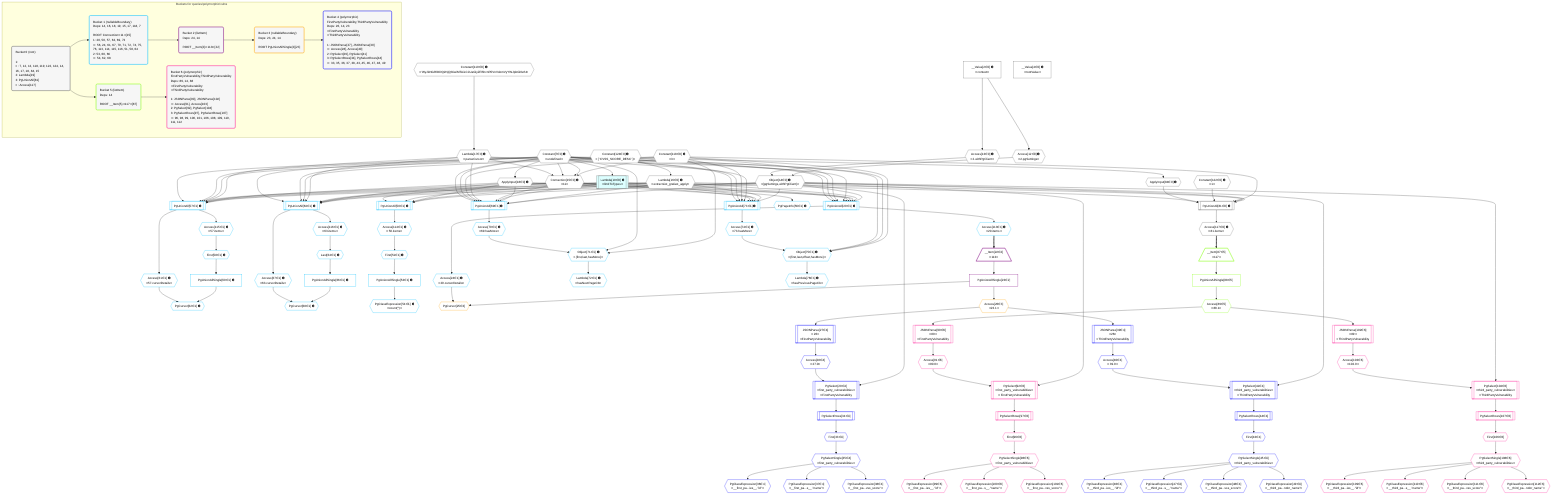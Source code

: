 %%{init: {'themeVariables': { 'fontSize': '12px'}}}%%
graph TD
    classDef path fill:#eee,stroke:#000,color:#000
    classDef plan fill:#fff,stroke-width:1px,color:#000
    classDef itemplan fill:#fff,stroke-width:2px,color:#000
    classDef unbatchedplan fill:#dff,stroke-width:1px,color:#000
    classDef sideeffectplan fill:#fcc,stroke-width:2px,color:#000
    classDef bucket fill:#f6f6f6,color:#000,stroke-width:2px,text-align:left


    %% plan dependencies
    PgUnionAll81[["PgUnionAll[81∈0] ➊"]]:::plan
    Object14{{"Object[14∈0] ➊<br />ᐸ{pgSettings,withPgClient}ᐳ"}}:::plan
    Lambda16{{"Lambda[16∈0] ➊<br />ᐸextractList_grafast_applyᐳ"}}:::plan
    Constant118{{"Constant[118∈0] ➊<br />ᐸ3ᐳ"}}:::plan
    Constant122{{"Constant[122∈0] ➊<br />ᐸ1ᐳ"}}:::plan
    ApplyInput84{{"ApplyInput[84∈0] ➊"}}:::plan
    Lambda19[["Lambda[19∈0] ➊<br />ᐸlimitToTypesᐳ"]]:::unbatchedplan
    Object14 & Lambda16 & Constant118 & Constant122 & ApplyInput84 & Lambda19 --> PgUnionAll81
    Connection15{{"Connection[15∈0] ➊<br />ᐸ11ᐳ"}}:::plan
    Constant7{{"Constant[7∈0] ➊<br />ᐸundefinedᐳ"}}:::plan
    Lambda17{{"Lambda[17∈0] ➊<br />ᐸparseCursorᐳ"}}:::plan
    Constant118 & Constant7 & Constant7 & Lambda17 --> Connection15
    Access12{{"Access[12∈0] ➊<br />ᐸ2.pgSettingsᐳ"}}:::plan
    Access13{{"Access[13∈0] ➊<br />ᐸ2.withPgClientᐳ"}}:::plan
    Access12 & Access13 --> Object14
    __Value2["__Value[2∈0] ➊<br />ᐸcontextᐳ"]:::plan
    __Value2 --> Access12
    __Value2 --> Access13
    Constant124{{"Constant[124∈0] ➊<br />ᐸ[ 'CVSS_SCORE_DESC' ]ᐳ"}}:::plan
    Constant124 --> Lambda16
    Constant119{{"Constant[119∈0] ➊<br />ᐸ'WyJkNGRlODQ2NjQ3IiwiMTAiLCJUaGlyZFBhcnR5VnVsbmVyYWJpbGl0eSIᐳ"}}:::plan
    Constant119 --> Lambda17
    ApplyInput18{{"ApplyInput[18∈0] ➊"}}:::plan
    Constant7 --> ApplyInput18
    Constant7 --> Lambda19
    Constant7 --> ApplyInput84
    Access117{{"Access[117∈0] ➊<br />ᐸ81.itemsᐳ"}}:::plan
    PgUnionAll81 --> Access117
    __Value4["__Value[4∈0] ➊<br />ᐸrootValueᐳ"]:::plan
    PgUnionAll20[["PgUnionAll[20∈1] ➊"]]:::plan
    Object14 & Lambda16 & ApplyInput18 & Lambda19 & Connection15 & Lambda17 & Constant118 & Constant7 & Constant7 --> PgUnionAll20
    PgUnionAll57[["PgUnionAll[57∈1] ➊"]]:::plan
    Object14 & Lambda16 & ApplyInput18 & Lambda19 & Connection15 & Lambda17 & Constant118 & Constant7 & Constant7 --> PgUnionAll57
    PgUnionAll63[["PgUnionAll[63∈1] ➊"]]:::plan
    Object14 & Lambda16 & ApplyInput18 & Lambda19 & Connection15 & Lambda17 & Constant118 & Constant7 & Constant7 --> PgUnionAll63
    PgUnionAll69[["PgUnionAll[69∈1] ➊"]]:::plan
    Object14 & Lambda16 & ApplyInput18 & Lambda19 & Connection15 & Lambda17 & Constant118 & Constant7 & Constant7 --> PgUnionAll69
    PgUnionAll73[["PgUnionAll[73∈1] ➊"]]:::plan
    Object14 & Lambda16 & ApplyInput18 & Lambda19 & Connection15 & Lambda17 & Constant118 & Constant7 & Constant7 --> PgUnionAll73
    PgUnionAll50[["PgUnionAll[50∈1] ➊"]]:::plan
    Object14 & Lambda16 & ApplyInput18 & Lambda19 & Connection15 --> PgUnionAll50
    Object75{{"Object[75∈1] ➊<br />ᐸ{first,last,offset,hasMore}ᐳ"}}:::plan
    Access74{{"Access[74∈1] ➊<br />ᐸ73.hasMoreᐳ"}}:::plan
    Constant118 & Constant7 & Constant7 & Access74 --> Object75
    Object71{{"Object[71∈1] ➊<br />ᐸ{first,last,hasMore}ᐳ"}}:::plan
    Access70{{"Access[70∈1] ➊<br />ᐸ69.hasMoreᐳ"}}:::plan
    Constant118 & Constant7 & Access70 --> Object71
    PgCursor62{{"PgCursor[62∈1] ➊"}}:::plan
    PgUnionAllSingle60["PgUnionAllSingle[60∈1] ➊"]:::plan
    Access61{{"Access[61∈1] ➊<br />ᐸ57.cursorDetailsᐳ"}}:::plan
    PgUnionAllSingle60 & Access61 --> PgCursor62
    PgCursor68{{"PgCursor[68∈1] ➊"}}:::plan
    PgUnionAllSingle66["PgUnionAllSingle[66∈1] ➊"]:::plan
    Access67{{"Access[67∈1] ➊<br />ᐸ63.cursorDetailsᐳ"}}:::plan
    PgUnionAllSingle66 & Access67 --> PgCursor68
    Access24{{"Access[24∈1] ➊<br />ᐸ20.cursorDetailsᐳ"}}:::plan
    PgUnionAll20 --> Access24
    First51{{"First[51∈1] ➊"}}:::plan
    Access114{{"Access[114∈1] ➊<br />ᐸ50.itemsᐳ"}}:::plan
    Access114 --> First51
    PgUnionAllSingle53["PgUnionAllSingle[53∈1] ➊"]:::plan
    First51 --> PgUnionAllSingle53
    PgClassExpression54{{"PgClassExpression[54∈1] ➊<br />ᐸcount(*)ᐳ"}}:::plan
    PgUnionAllSingle53 --> PgClassExpression54
    PgPageInfo56{{"PgPageInfo[56∈1] ➊"}}:::plan
    Connection15 --> PgPageInfo56
    First58{{"First[58∈1] ➊"}}:::plan
    Access115{{"Access[115∈1] ➊<br />ᐸ57.itemsᐳ"}}:::plan
    Access115 --> First58
    First58 --> PgUnionAllSingle60
    PgUnionAll57 --> Access61
    Last64{{"Last[64∈1] ➊"}}:::plan
    Access116{{"Access[116∈1] ➊<br />ᐸ63.itemsᐳ"}}:::plan
    Access116 --> Last64
    Last64 --> PgUnionAllSingle66
    PgUnionAll63 --> Access67
    PgUnionAll69 --> Access70
    Lambda72{{"Lambda[72∈1] ➊<br />ᐸhasNextPageCbᐳ"}}:::plan
    Object71 --> Lambda72
    PgUnionAll73 --> Access74
    Lambda76{{"Lambda[76∈1] ➊<br />ᐸhasPreviousPageCbᐳ"}}:::plan
    Object75 --> Lambda76
    Access113{{"Access[113∈1] ➊<br />ᐸ20.itemsᐳ"}}:::plan
    PgUnionAll20 --> Access113
    PgUnionAll50 --> Access114
    PgUnionAll57 --> Access115
    PgUnionAll63 --> Access116
    __Item22[/"__Item[22∈2]<br />ᐸ113ᐳ"\]:::itemplan
    Access113 ==> __Item22
    PgUnionAllSingle23["PgUnionAllSingle[23∈2]"]:::plan
    __Item22 --> PgUnionAllSingle23
    PgCursor25{{"PgCursor[25∈3]"}}:::plan
    PgUnionAllSingle23 & Access24 --> PgCursor25
    Access26{{"Access[26∈3]<br />ᐸ23.1ᐳ"}}:::plan
    PgUnionAllSingle23 --> Access26
    PgSelect29[["PgSelect[29∈4]<br />ᐸfirst_party_vulnerabilitiesᐳ<br />ᐳFirstPartyVulnerability"]]:::plan
    Access28{{"Access[28∈4]<br />ᐸ27.0ᐳ"}}:::plan
    Object14 & Access28 --> PgSelect29
    PgSelect41[["PgSelect[41∈4]<br />ᐸthird_party_vulnerabilitiesᐳ<br />ᐳThirdPartyVulnerability"]]:::plan
    Access40{{"Access[40∈4]<br />ᐸ39.0ᐳ"}}:::plan
    Object14 & Access40 --> PgSelect41
    JSONParse27[["JSONParse[27∈4]<br />ᐸ26ᐳ<br />ᐳFirstPartyVulnerability"]]:::plan
    Access26 --> JSONParse27
    JSONParse27 --> Access28
    First33{{"First[33∈4]"}}:::plan
    PgSelectRows34[["PgSelectRows[34∈4]"]]:::plan
    PgSelectRows34 --> First33
    PgSelect29 --> PgSelectRows34
    PgSelectSingle35{{"PgSelectSingle[35∈4]<br />ᐸfirst_party_vulnerabilitiesᐳ"}}:::plan
    First33 --> PgSelectSingle35
    PgClassExpression36{{"PgClassExpression[36∈4]<br />ᐸ__first_pa...ies__.”id”ᐳ"}}:::plan
    PgSelectSingle35 --> PgClassExpression36
    PgClassExpression37{{"PgClassExpression[37∈4]<br />ᐸ__first_pa...s__.”name”ᐳ"}}:::plan
    PgSelectSingle35 --> PgClassExpression37
    PgClassExpression38{{"PgClassExpression[38∈4]<br />ᐸ__first_pa...vss_score”ᐳ"}}:::plan
    PgSelectSingle35 --> PgClassExpression38
    JSONParse39[["JSONParse[39∈4]<br />ᐸ26ᐳ<br />ᐳThirdPartyVulnerability"]]:::plan
    Access26 --> JSONParse39
    JSONParse39 --> Access40
    First43{{"First[43∈4]"}}:::plan
    PgSelectRows44[["PgSelectRows[44∈4]"]]:::plan
    PgSelectRows44 --> First43
    PgSelect41 --> PgSelectRows44
    PgSelectSingle45{{"PgSelectSingle[45∈4]<br />ᐸthird_party_vulnerabilitiesᐳ"}}:::plan
    First43 --> PgSelectSingle45
    PgClassExpression46{{"PgClassExpression[46∈4]<br />ᐸ__third_pa...ies__.”id”ᐳ"}}:::plan
    PgSelectSingle45 --> PgClassExpression46
    PgClassExpression47{{"PgClassExpression[47∈4]<br />ᐸ__third_pa...s__.”name”ᐳ"}}:::plan
    PgSelectSingle45 --> PgClassExpression47
    PgClassExpression48{{"PgClassExpression[48∈4]<br />ᐸ__third_pa...vss_score”ᐳ"}}:::plan
    PgSelectSingle45 --> PgClassExpression48
    PgClassExpression49{{"PgClassExpression[49∈4]<br />ᐸ__third_pa...ndor_name”ᐳ"}}:::plan
    PgSelectSingle45 --> PgClassExpression49
    __Item87[/"__Item[87∈5]<br />ᐸ117ᐳ"\]:::itemplan
    Access117 ==> __Item87
    PgUnionAllSingle88["PgUnionAllSingle[88∈5]"]:::plan
    __Item87 --> PgUnionAllSingle88
    Access89{{"Access[89∈5]<br />ᐸ88.1ᐳ"}}:::plan
    PgUnionAllSingle88 --> Access89
    PgSelect92[["PgSelect[92∈6]<br />ᐸfirst_party_vulnerabilitiesᐳ<br />ᐳFirstPartyVulnerability"]]:::plan
    Access91{{"Access[91∈6]<br />ᐸ90.0ᐳ"}}:::plan
    Object14 & Access91 --> PgSelect92
    PgSelect104[["PgSelect[104∈6]<br />ᐸthird_party_vulnerabilitiesᐳ<br />ᐳThirdPartyVulnerability"]]:::plan
    Access103{{"Access[103∈6]<br />ᐸ102.0ᐳ"}}:::plan
    Object14 & Access103 --> PgSelect104
    JSONParse90[["JSONParse[90∈6]<br />ᐸ89ᐳ<br />ᐳFirstPartyVulnerability"]]:::plan
    Access89 --> JSONParse90
    JSONParse90 --> Access91
    First96{{"First[96∈6]"}}:::plan
    PgSelectRows97[["PgSelectRows[97∈6]"]]:::plan
    PgSelectRows97 --> First96
    PgSelect92 --> PgSelectRows97
    PgSelectSingle98{{"PgSelectSingle[98∈6]<br />ᐸfirst_party_vulnerabilitiesᐳ"}}:::plan
    First96 --> PgSelectSingle98
    PgClassExpression99{{"PgClassExpression[99∈6]<br />ᐸ__first_pa...ies__.”id”ᐳ"}}:::plan
    PgSelectSingle98 --> PgClassExpression99
    PgClassExpression100{{"PgClassExpression[100∈6]<br />ᐸ__first_pa...s__.”name”ᐳ"}}:::plan
    PgSelectSingle98 --> PgClassExpression100
    PgClassExpression101{{"PgClassExpression[101∈6]<br />ᐸ__first_pa...vss_score”ᐳ"}}:::plan
    PgSelectSingle98 --> PgClassExpression101
    JSONParse102[["JSONParse[102∈6]<br />ᐸ89ᐳ<br />ᐳThirdPartyVulnerability"]]:::plan
    Access89 --> JSONParse102
    JSONParse102 --> Access103
    First106{{"First[106∈6]"}}:::plan
    PgSelectRows107[["PgSelectRows[107∈6]"]]:::plan
    PgSelectRows107 --> First106
    PgSelect104 --> PgSelectRows107
    PgSelectSingle108{{"PgSelectSingle[108∈6]<br />ᐸthird_party_vulnerabilitiesᐳ"}}:::plan
    First106 --> PgSelectSingle108
    PgClassExpression109{{"PgClassExpression[109∈6]<br />ᐸ__third_pa...ies__.”id”ᐳ"}}:::plan
    PgSelectSingle108 --> PgClassExpression109
    PgClassExpression110{{"PgClassExpression[110∈6]<br />ᐸ__third_pa...s__.”name”ᐳ"}}:::plan
    PgSelectSingle108 --> PgClassExpression110
    PgClassExpression111{{"PgClassExpression[111∈6]<br />ᐸ__third_pa...vss_score”ᐳ"}}:::plan
    PgSelectSingle108 --> PgClassExpression111
    PgClassExpression112{{"PgClassExpression[112∈6]<br />ᐸ__third_pa...ndor_name”ᐳ"}}:::plan
    PgSelectSingle108 --> PgClassExpression112

    %% define steps

    subgraph "Buckets for queries/polymorphic/vulns"
    Bucket0("Bucket 0 (root)<br /><br />1: <br />ᐳ: 7, 12, 13, 118, 119, 122, 124, 14, 16, 17, 18, 84, 15<br />2: Lambda[19]<br />3: PgUnionAll[81]<br />ᐳ: Access[117]"):::bucket
    classDef bucket0 stroke:#696969
    class Bucket0,__Value2,__Value4,Constant7,Access12,Access13,Object14,Connection15,Lambda16,Lambda17,ApplyInput18,Lambda19,PgUnionAll81,ApplyInput84,Access117,Constant118,Constant119,Constant122,Constant124 bucket0
    Bucket1("Bucket 1 (nullableBoundary)<br />Deps: 14, 16, 18, 19, 15, 17, 118, 7<br /><br />ROOT Connectionᐸ11ᐳ[15]<br />1: 20, 50, 57, 63, 69, 73<br />ᐳ: 56, 24, 61, 67, 70, 71, 72, 74, 75, 76, 113, 114, 115, 116, 51, 58, 64<br />2: 53, 60, 66<br />ᐳ: 54, 62, 68"):::bucket
    classDef bucket1 stroke:#00bfff
    class Bucket1,PgUnionAll20,Access24,PgUnionAll50,First51,PgUnionAllSingle53,PgClassExpression54,PgPageInfo56,PgUnionAll57,First58,PgUnionAllSingle60,Access61,PgCursor62,PgUnionAll63,Last64,PgUnionAllSingle66,Access67,PgCursor68,PgUnionAll69,Access70,Object71,Lambda72,PgUnionAll73,Access74,Object75,Lambda76,Access113,Access114,Access115,Access116 bucket1
    Bucket2("Bucket 2 (listItem)<br />Deps: 24, 14<br /><br />ROOT __Item{2}ᐸ113ᐳ[22]"):::bucket
    classDef bucket2 stroke:#7f007f
    class Bucket2,__Item22,PgUnionAllSingle23 bucket2
    Bucket3("Bucket 3 (nullableBoundary)<br />Deps: 23, 24, 14<br /><br />ROOT PgUnionAllSingle{2}[23]"):::bucket
    classDef bucket3 stroke:#ffa500
    class Bucket3,PgCursor25,Access26 bucket3
    Bucket4("Bucket 4 (polymorphic)<br />FirstPartyVulnerability,ThirdPartyVulnerability<br />Deps: 26, 14, 23<br />ᐳFirstPartyVulnerability<br />ᐳThirdPartyVulnerability<br /><br />1: JSONParse[27], JSONParse[39]<br />ᐳ: Access[28], Access[40]<br />2: PgSelect[29], PgSelect[41]<br />3: PgSelectRows[34], PgSelectRows[44]<br />ᐳ: 33, 35, 36, 37, 38, 43, 45, 46, 47, 48, 49"):::bucket
    classDef bucket4 stroke:#0000ff
    class Bucket4,JSONParse27,Access28,PgSelect29,First33,PgSelectRows34,PgSelectSingle35,PgClassExpression36,PgClassExpression37,PgClassExpression38,JSONParse39,Access40,PgSelect41,First43,PgSelectRows44,PgSelectSingle45,PgClassExpression46,PgClassExpression47,PgClassExpression48,PgClassExpression49 bucket4
    Bucket5("Bucket 5 (listItem)<br />Deps: 14<br /><br />ROOT __Item{5}ᐸ117ᐳ[87]"):::bucket
    classDef bucket5 stroke:#7fff00
    class Bucket5,__Item87,PgUnionAllSingle88,Access89 bucket5
    Bucket6("Bucket 6 (polymorphic)<br />FirstPartyVulnerability,ThirdPartyVulnerability<br />Deps: 89, 14, 88<br />ᐳFirstPartyVulnerability<br />ᐳThirdPartyVulnerability<br /><br />1: JSONParse[90], JSONParse[102]<br />ᐳ: Access[91], Access[103]<br />2: PgSelect[92], PgSelect[104]<br />3: PgSelectRows[97], PgSelectRows[107]<br />ᐳ: 96, 98, 99, 100, 101, 106, 108, 109, 110, 111, 112"):::bucket
    classDef bucket6 stroke:#ff1493
    class Bucket6,JSONParse90,Access91,PgSelect92,First96,PgSelectRows97,PgSelectSingle98,PgClassExpression99,PgClassExpression100,PgClassExpression101,JSONParse102,Access103,PgSelect104,First106,PgSelectRows107,PgSelectSingle108,PgClassExpression109,PgClassExpression110,PgClassExpression111,PgClassExpression112 bucket6
    Bucket0 --> Bucket1 & Bucket5
    Bucket1 --> Bucket2
    Bucket2 --> Bucket3
    Bucket3 --> Bucket4
    Bucket5 --> Bucket6
    end